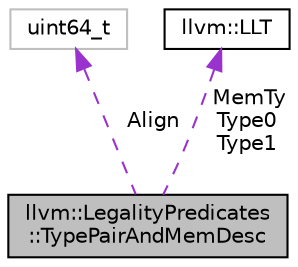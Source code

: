 digraph "llvm::LegalityPredicates::TypePairAndMemDesc"
{
 // LATEX_PDF_SIZE
  bgcolor="transparent";
  edge [fontname="Helvetica",fontsize="10",labelfontname="Helvetica",labelfontsize="10"];
  node [fontname="Helvetica",fontsize="10",shape=record];
  Node1 [label="llvm::LegalityPredicates\l::TypePairAndMemDesc",height=0.2,width=0.4,color="black", fillcolor="grey75", style="filled", fontcolor="black",tooltip=" "];
  Node2 -> Node1 [dir="back",color="darkorchid3",fontsize="10",style="dashed",label=" Align" ,fontname="Helvetica"];
  Node2 [label="uint64_t",height=0.2,width=0.4,color="grey75",tooltip=" "];
  Node3 -> Node1 [dir="back",color="darkorchid3",fontsize="10",style="dashed",label=" MemTy\nType0\nType1" ,fontname="Helvetica"];
  Node3 [label="llvm::LLT",height=0.2,width=0.4,color="black",URL="$classllvm_1_1LLT.html",tooltip=" "];
}
